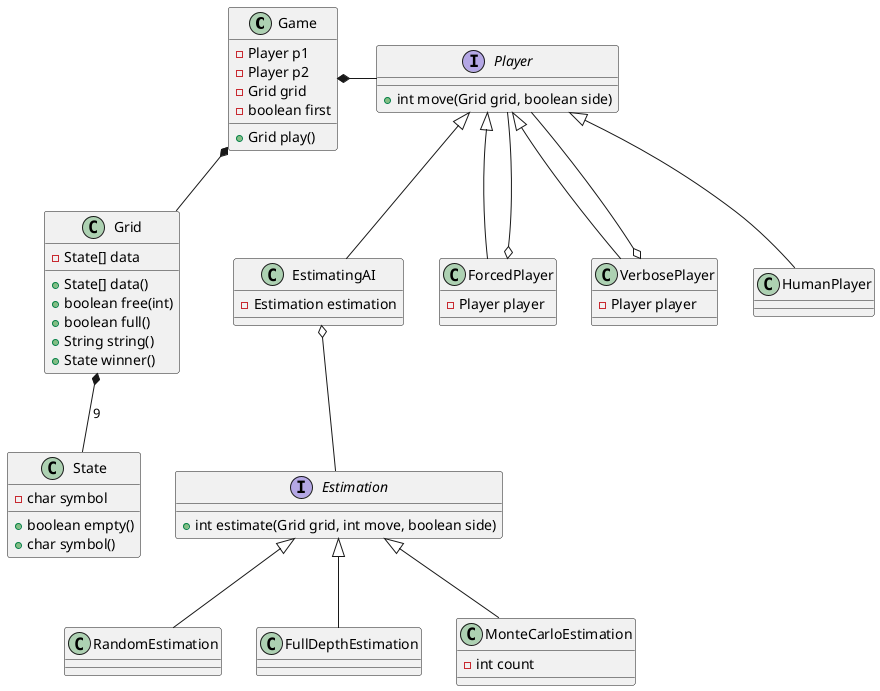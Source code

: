 @startuml

class Game {
  -Player p1
  -Player p2
  -Grid grid
  -boolean first
  +Grid play()
}

class Grid {
  -State[] data
  +State[] data()
  +boolean free(int)
  +boolean full()
  +String string()
  +State winner()
}

Grid *-- State : 9
Game *-- Grid

class State {
  -char symbol
  +boolean empty()
  +char symbol()
}

interface Player {
  +int move(Grid grid, boolean side)
}

Game *- Player


interface Estimation {
  +int estimate(Grid grid, int move, boolean side)
}

class EstimatingAI {
  -Estimation estimation
}

class ForcedPlayer {
  -Player player
}

class VerbosePlayer {
  -Player player
}

EstimatingAI o-- Estimation

VerbosePlayer o-- Player
ForcedPlayer o-- Player

class RandomEstimation
class FullDepthEstimation

class MonteCarloEstimation {
  -int count
}

Estimation <|-- MonteCarloEstimation 
Estimation <|-- RandomEstimation
Estimation <|-- FullDepthEstimation

Player <|-- EstimatingAI
Player <|-- HumanPlayer
Player <|-- ForcedPlayer
Player <|-- VerbosePlayer

@enduml